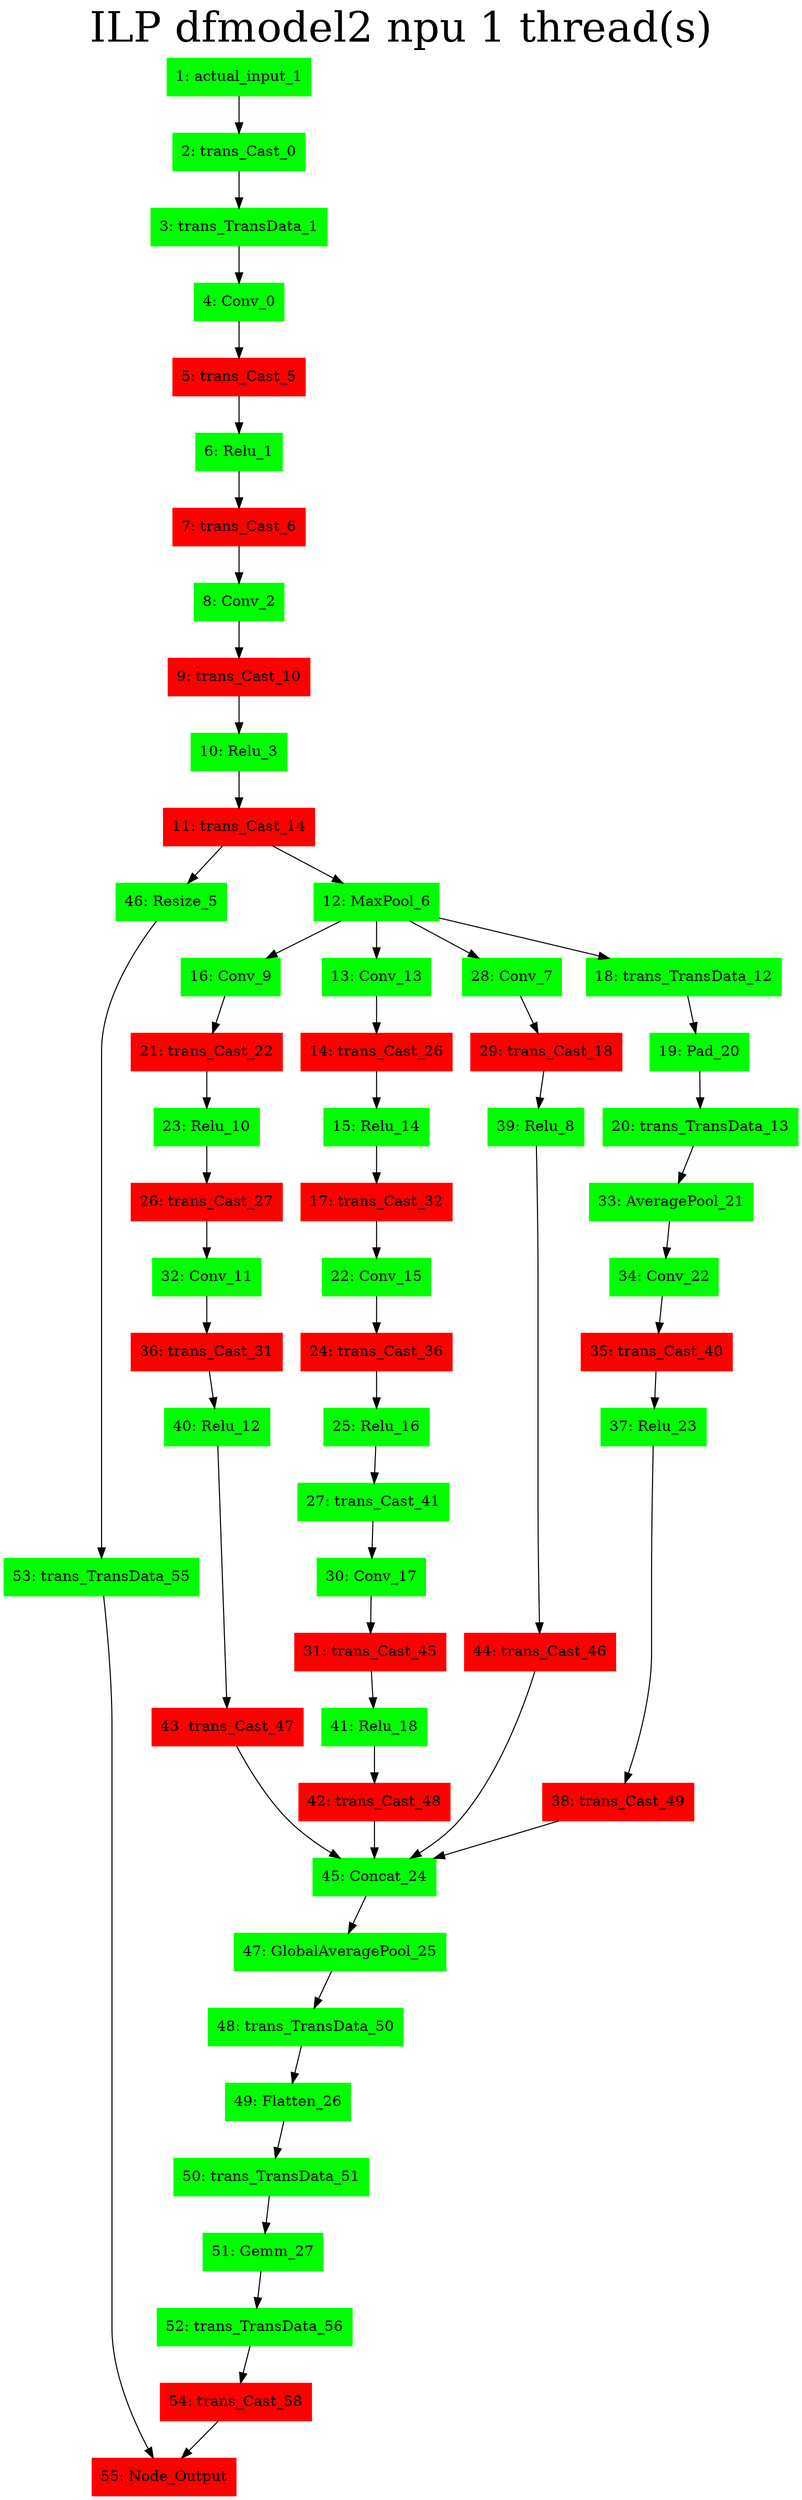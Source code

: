 digraph G {
label     = "ILP dfmodel2 npu 1 thread(s)"
    labelloc  =  t // t: Place the graph's title on top.
    fontsize  = 40 // Make title stand out by giving a large font size
    fontcolor = black"1: actual_input_1"->"2: trans_Cast_0";
"1: actual_input_1" [shape=box,style=filled,color=green];
"2: trans_Cast_0"->"3: trans_TransData_1";
"2: trans_Cast_0" [shape=box,style=filled,color=green];
"3: trans_TransData_1"->"4: Conv_0";
"3: trans_TransData_1" [shape=box,style=filled,color=green];
"4: Conv_0"->"5: trans_Cast_5";
"4: Conv_0" [shape=box,style=filled,color=green];
"5: trans_Cast_5"->"6: Relu_1";
"5: trans_Cast_5" [shape=box,style=filled,color=red];
"6: Relu_1"->"7: trans_Cast_6";
"6: Relu_1" [shape=box,style=filled,color=green];
"7: trans_Cast_6"->"8: Conv_2";
"7: trans_Cast_6" [shape=box,style=filled,color=red];
"8: Conv_2"->"9: trans_Cast_10";
"8: Conv_2" [shape=box,style=filled,color=green];
"9: trans_Cast_10"->"10: Relu_3";
"9: trans_Cast_10" [shape=box,style=filled,color=red];
"10: Relu_3"->"11: trans_Cast_14";
"10: Relu_3" [shape=box,style=filled,color=green];
"11: trans_Cast_14"->"46: Resize_5";
"11: trans_Cast_14"->"12: MaxPool_6";
"11: trans_Cast_14" [shape=box,style=filled,color=red];
"46: Resize_5"->"53: trans_TransData_55";
"46: Resize_5" [shape=box,style=filled,color=green];
"53: trans_TransData_55"->"55: Node_Output";
"53: trans_TransData_55" [shape=box,style=filled,color=green];
"12: MaxPool_6"->"16: Conv_9";
"12: MaxPool_6"->"13: Conv_13";
"12: MaxPool_6"->"28: Conv_7";
"12: MaxPool_6"->"18: trans_TransData_12";
"12: MaxPool_6" [shape=box,style=filled,color=green];
"28: Conv_7"->"29: trans_Cast_18";
"28: Conv_7" [shape=box,style=filled,color=green];
"29: trans_Cast_18"->"39: Relu_8";
"29: trans_Cast_18" [shape=box,style=filled,color=red];
"39: Relu_8"->"44: trans_Cast_46";
"39: Relu_8" [shape=box,style=filled,color=green];
"44: trans_Cast_46"->"45: Concat_24";
"44: trans_Cast_46" [shape=box,style=filled,color=red];
"16: Conv_9"->"21: trans_Cast_22";
"16: Conv_9" [shape=box,style=filled,color=green];
"21: trans_Cast_22"->"23: Relu_10";
"21: trans_Cast_22" [shape=box,style=filled,color=red];
"23: Relu_10"->"26: trans_Cast_27";
"23: Relu_10" [shape=box,style=filled,color=green];
"26: trans_Cast_27"->"32: Conv_11";
"26: trans_Cast_27" [shape=box,style=filled,color=red];
"32: Conv_11"->"36: trans_Cast_31";
"32: Conv_11" [shape=box,style=filled,color=green];
"36: trans_Cast_31"->"40: Relu_12";
"36: trans_Cast_31" [shape=box,style=filled,color=red];
"40: Relu_12"->"43: trans_Cast_47";
"40: Relu_12" [shape=box,style=filled,color=green];
"43: trans_Cast_47"->"45: Concat_24";
"43: trans_Cast_47" [shape=box,style=filled,color=red];
"13: Conv_13"->"14: trans_Cast_26";
"13: Conv_13" [shape=box,style=filled,color=green];
"14: trans_Cast_26"->"15: Relu_14";
"14: trans_Cast_26" [shape=box,style=filled,color=red];
"15: Relu_14"->"17: trans_Cast_32";
"15: Relu_14" [shape=box,style=filled,color=green];
"17: trans_Cast_32"->"22: Conv_15";
"17: trans_Cast_32" [shape=box,style=filled,color=red];
"22: Conv_15"->"24: trans_Cast_36";
"22: Conv_15" [shape=box,style=filled,color=green];
"24: trans_Cast_36"->"25: Relu_16";
"24: trans_Cast_36" [shape=box,style=filled,color=red];
"25: Relu_16"->"27: trans_Cast_41";
"25: Relu_16" [shape=box,style=filled,color=green];
"27: trans_Cast_41"->"30: Conv_17";
"27: trans_Cast_41" [shape=box,style=filled,color=green];
"30: Conv_17"->"31: trans_Cast_45";
"30: Conv_17" [shape=box,style=filled,color=green];
"31: trans_Cast_45"->"41: Relu_18";
"31: trans_Cast_45" [shape=box,style=filled,color=red];
"41: Relu_18"->"42: trans_Cast_48";
"41: Relu_18" [shape=box,style=filled,color=green];
"42: trans_Cast_48"->"45: Concat_24";
"42: trans_Cast_48" [shape=box,style=filled,color=red];
"18: trans_TransData_12"->"19: Pad_20";
"18: trans_TransData_12" [shape=box,style=filled,color=green];
"19: Pad_20"->"20: trans_TransData_13";
"19: Pad_20" [shape=box,style=filled,color=green];
"20: trans_TransData_13"->"33: AveragePool_21";
"20: trans_TransData_13" [shape=box,style=filled,color=green];
"33: AveragePool_21"->"34: Conv_22";
"33: AveragePool_21" [shape=box,style=filled,color=green];
"34: Conv_22"->"35: trans_Cast_40";
"34: Conv_22" [shape=box,style=filled,color=green];
"35: trans_Cast_40"->"37: Relu_23";
"35: trans_Cast_40" [shape=box,style=filled,color=red];
"37: Relu_23"->"38: trans_Cast_49";
"37: Relu_23" [shape=box,style=filled,color=green];
"38: trans_Cast_49"->"45: Concat_24";
"38: trans_Cast_49" [shape=box,style=filled,color=red];
"45: Concat_24"->"47: GlobalAveragePool_25";
"45: Concat_24" [shape=box,style=filled,color=green];
"47: GlobalAveragePool_25"->"48: trans_TransData_50";
"47: GlobalAveragePool_25" [shape=box,style=filled,color=green];
"48: trans_TransData_50"->"49: Flatten_26";
"48: trans_TransData_50" [shape=box,style=filled,color=green];
"49: Flatten_26"->"50: trans_TransData_51";
"49: Flatten_26" [shape=box,style=filled,color=green];
"50: trans_TransData_51"->"51: Gemm_27";
"50: trans_TransData_51" [shape=box,style=filled,color=green];
"51: Gemm_27"->"52: trans_TransData_56";
"51: Gemm_27" [shape=box,style=filled,color=green];
"52: trans_TransData_56"->"54: trans_Cast_58";
"52: trans_TransData_56" [shape=box,style=filled,color=green];
"54: trans_Cast_58"->"55: Node_Output";
"54: trans_Cast_58" [shape=box,style=filled,color=red];
"55: Node_Output" [shape=box,style=filled,color=red];
}
